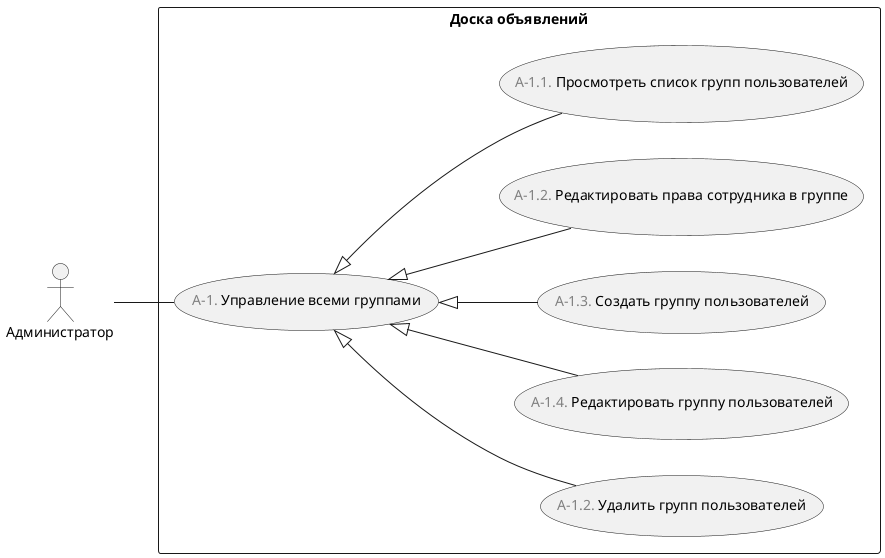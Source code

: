 ﻿@startuml
'https://plantuml.com/use-case-diagram

left to right direction

:Администратор: as admin

rectangle "Доска объявлений" {
    (<font color="gray">A-1.</font> Управление всеми группами) as manage_all_usergroups

    admin -- manage_all_usergroups
    manage_all_usergroups <|-- (<font color="gray">A-1.2.</font> Удалить групп пользователей)
    manage_all_usergroups <|-- (<font color="gray">A-1.4.</font> Редактировать группу пользователей)
    manage_all_usergroups <|-- (<font color="gray">A-1.3.</font> Создать группу пользователей)
    manage_all_usergroups <|-- (<font color="gray">A-1.2.</font> Редактировать права сотрудника в группе) 
    manage_all_usergroups <|-- (<font color="gray">A-1.1.</font> Просмотреть список групп пользователей) 
}


@enduml